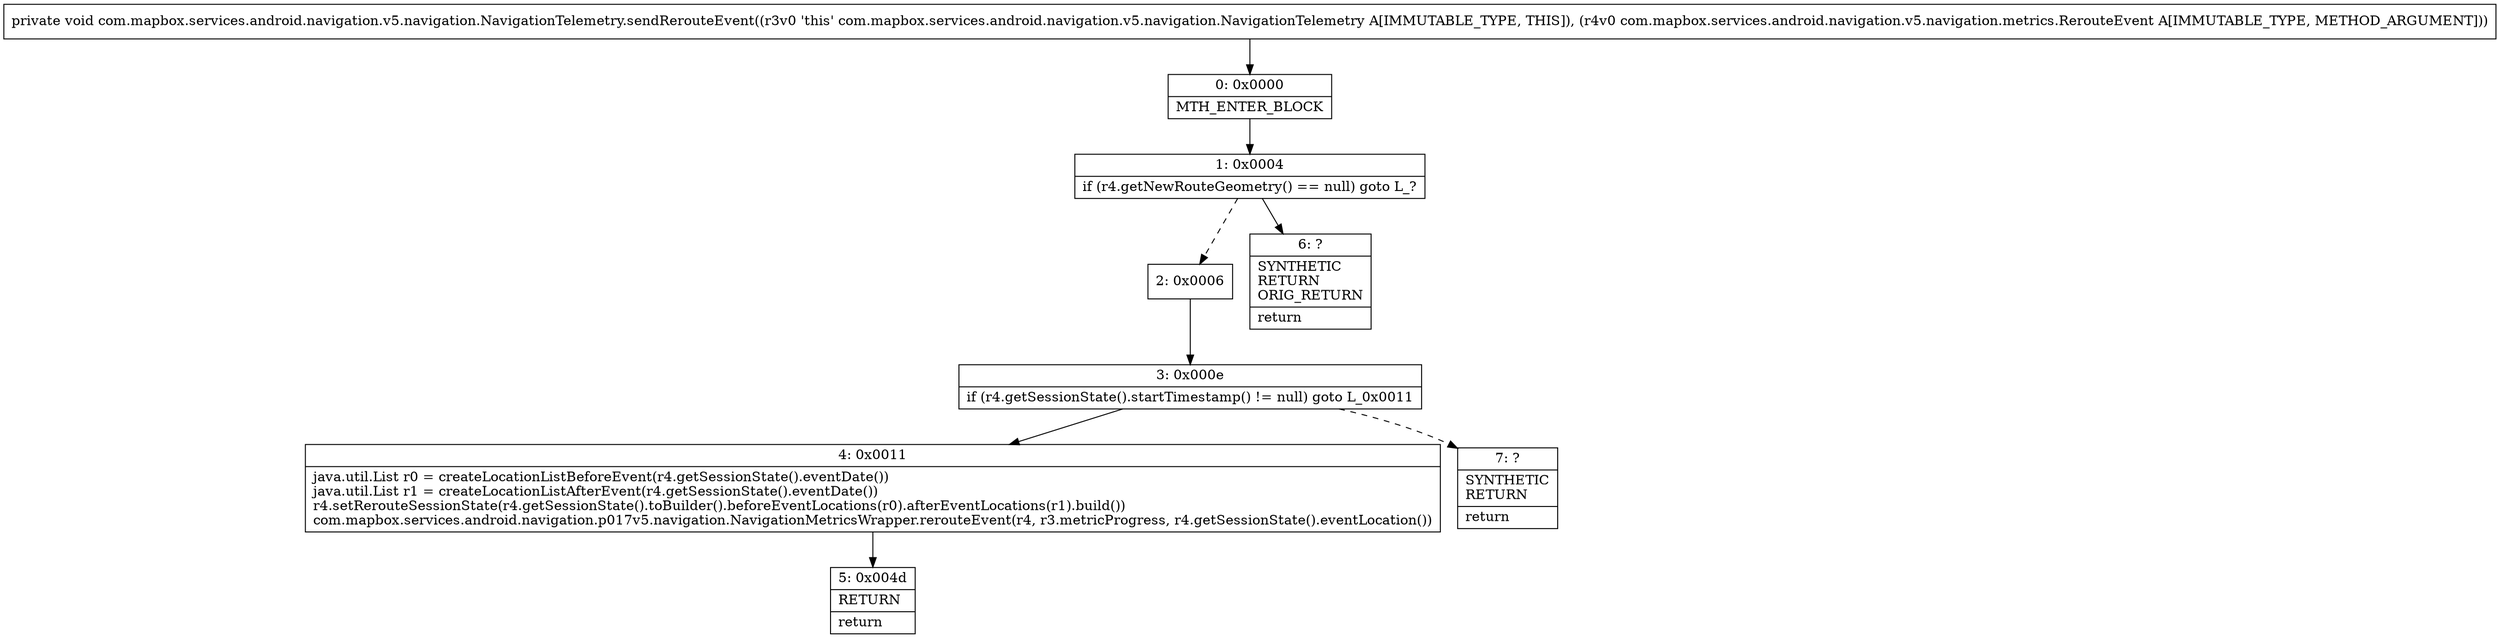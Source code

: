 digraph "CFG forcom.mapbox.services.android.navigation.v5.navigation.NavigationTelemetry.sendRerouteEvent(Lcom\/mapbox\/services\/android\/navigation\/v5\/navigation\/metrics\/RerouteEvent;)V" {
Node_0 [shape=record,label="{0\:\ 0x0000|MTH_ENTER_BLOCK\l}"];
Node_1 [shape=record,label="{1\:\ 0x0004|if (r4.getNewRouteGeometry() == null) goto L_?\l}"];
Node_2 [shape=record,label="{2\:\ 0x0006}"];
Node_3 [shape=record,label="{3\:\ 0x000e|if (r4.getSessionState().startTimestamp() != null) goto L_0x0011\l}"];
Node_4 [shape=record,label="{4\:\ 0x0011|java.util.List r0 = createLocationListBeforeEvent(r4.getSessionState().eventDate())\ljava.util.List r1 = createLocationListAfterEvent(r4.getSessionState().eventDate())\lr4.setRerouteSessionState(r4.getSessionState().toBuilder().beforeEventLocations(r0).afterEventLocations(r1).build())\lcom.mapbox.services.android.navigation.p017v5.navigation.NavigationMetricsWrapper.rerouteEvent(r4, r3.metricProgress, r4.getSessionState().eventLocation())\l}"];
Node_5 [shape=record,label="{5\:\ 0x004d|RETURN\l|return\l}"];
Node_6 [shape=record,label="{6\:\ ?|SYNTHETIC\lRETURN\lORIG_RETURN\l|return\l}"];
Node_7 [shape=record,label="{7\:\ ?|SYNTHETIC\lRETURN\l|return\l}"];
MethodNode[shape=record,label="{private void com.mapbox.services.android.navigation.v5.navigation.NavigationTelemetry.sendRerouteEvent((r3v0 'this' com.mapbox.services.android.navigation.v5.navigation.NavigationTelemetry A[IMMUTABLE_TYPE, THIS]), (r4v0 com.mapbox.services.android.navigation.v5.navigation.metrics.RerouteEvent A[IMMUTABLE_TYPE, METHOD_ARGUMENT])) }"];
MethodNode -> Node_0;
Node_0 -> Node_1;
Node_1 -> Node_2[style=dashed];
Node_1 -> Node_6;
Node_2 -> Node_3;
Node_3 -> Node_4;
Node_3 -> Node_7[style=dashed];
Node_4 -> Node_5;
}


